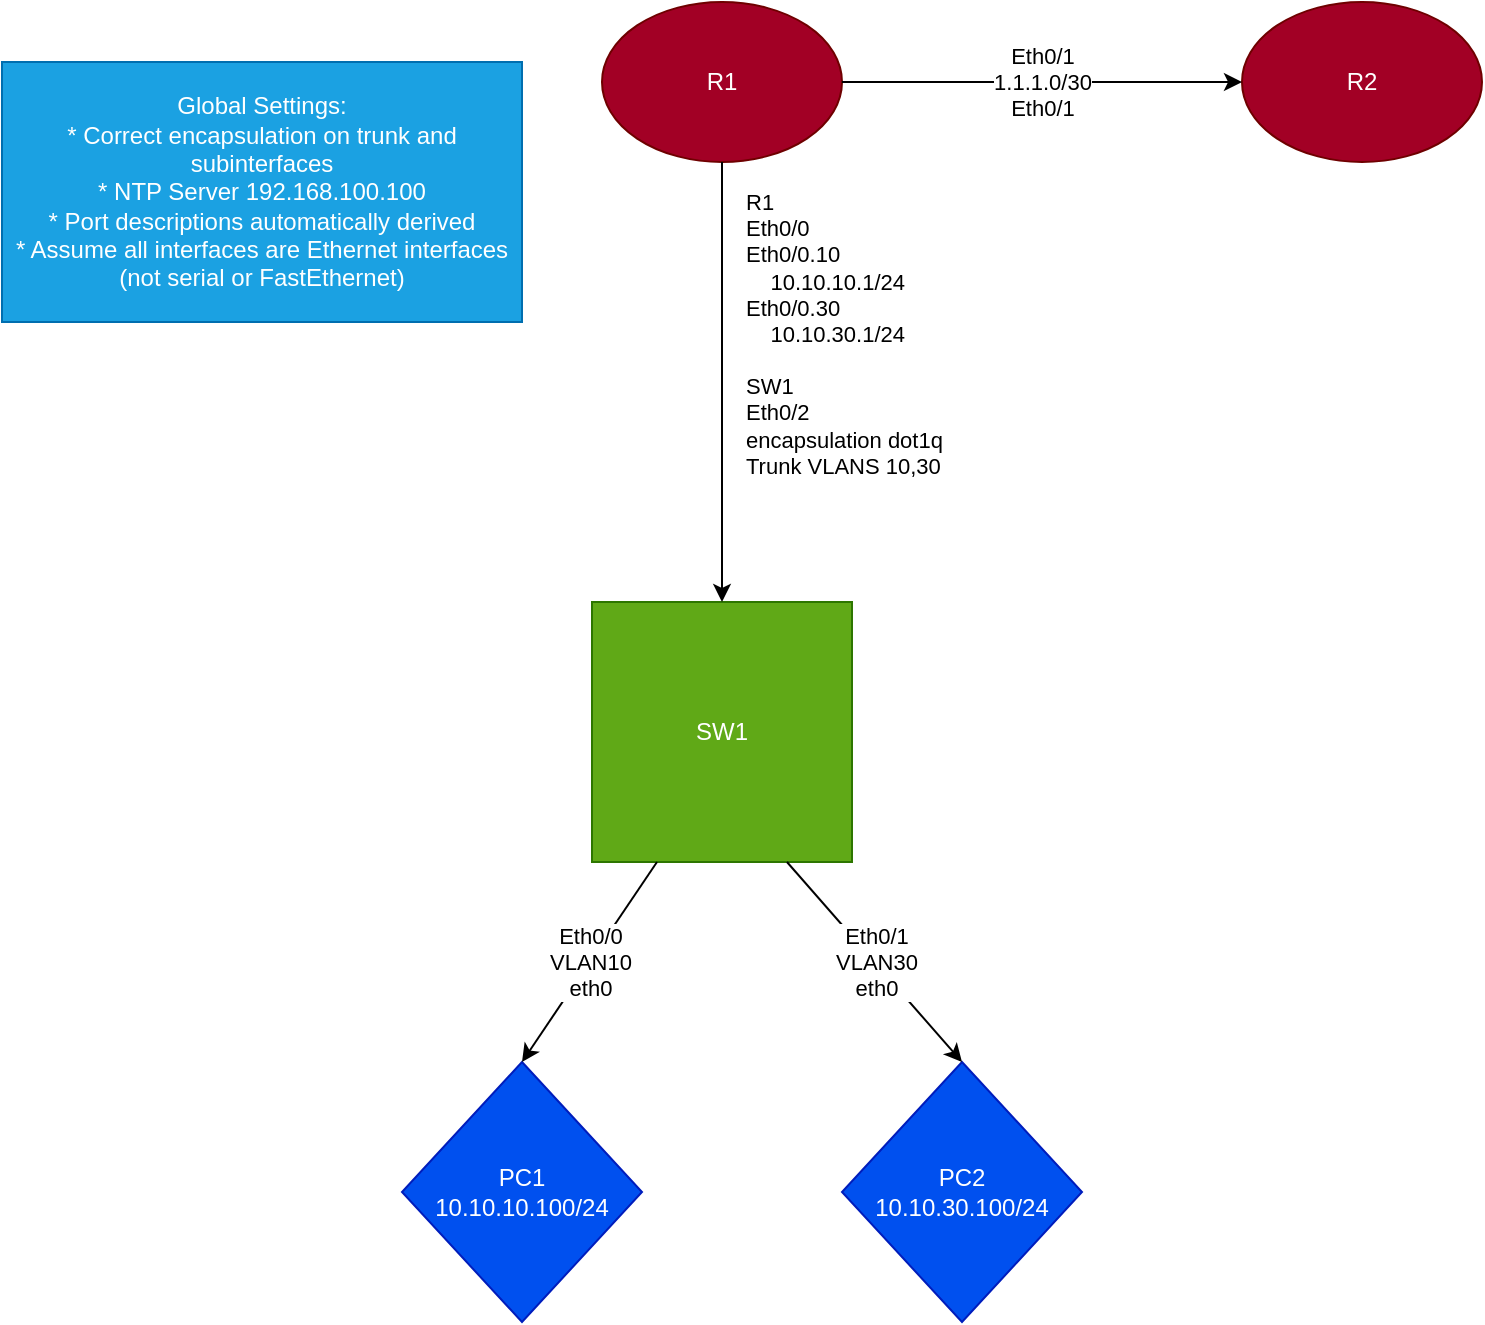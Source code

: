 <mxfile version="26.2.15">
  <diagram name="Page-1" id="_Z23KyMV60q3cjRmK_Ht">
    <mxGraphModel dx="464" dy="471" grid="1" gridSize="10" guides="1" tooltips="1" connect="1" arrows="1" fold="1" page="1" pageScale="1" pageWidth="850" pageHeight="1100" math="0" shadow="0">
      <root>
        <mxCell id="0" />
        <mxCell id="1" parent="0" />
        <mxCell id="DZLL1J4xDUtUSzz_9PGh-1" value="SW1" style="whiteSpace=wrap;html=1;aspect=fixed;fillColor=#60a917;fontColor=#ffffff;strokeColor=#2D7600;" parent="1" vertex="1">
          <mxGeometry x="355" y="400" width="130" height="130" as="geometry" />
        </mxCell>
        <mxCell id="DZLL1J4xDUtUSzz_9PGh-2" value="R1" style="ellipse;whiteSpace=wrap;html=1;fillColor=#a20025;fontColor=#ffffff;strokeColor=#6F0000;" parent="1" vertex="1">
          <mxGeometry x="360" y="100" width="120" height="80" as="geometry" />
        </mxCell>
        <mxCell id="DZLL1J4xDUtUSzz_9PGh-4" value="" style="endArrow=classic;html=1;rounded=0;entryX=0.5;entryY=0;entryDx=0;entryDy=0;exitX=0.5;exitY=1;exitDx=0;exitDy=0;" parent="1" source="DZLL1J4xDUtUSzz_9PGh-2" target="DZLL1J4xDUtUSzz_9PGh-1" edge="1">
          <mxGeometry relative="1" as="geometry">
            <mxPoint x="420" y="190" as="sourcePoint" />
            <mxPoint x="510" y="430" as="targetPoint" />
          </mxGeometry>
        </mxCell>
        <mxCell id="DZLL1J4xDUtUSzz_9PGh-6" value="R1&lt;br&gt;Eth0/0&lt;br&gt;Eth0/0.10&lt;br&gt;&amp;nbsp;&amp;nbsp;&amp;nbsp; 10.10.10.1/24&lt;br&gt;Eth0/0.30&lt;br&gt;&amp;nbsp;&amp;nbsp;&amp;nbsp; 10.10.30.1/24&lt;br&gt;&lt;br&gt;SW1&lt;br&gt;Eth0/2&lt;br&gt;encapsulation dot1q&lt;br&gt;Trunk VLANS 10,30" style="edgeLabel;resizable=0;html=1;;align=left;verticalAlign=bottom;" parent="DZLL1J4xDUtUSzz_9PGh-4" connectable="0" vertex="1">
          <mxGeometry x="-1" relative="1" as="geometry">
            <mxPoint x="10" y="160" as="offset" />
          </mxGeometry>
        </mxCell>
        <mxCell id="DZLL1J4xDUtUSzz_9PGh-9" value="R2" style="ellipse;whiteSpace=wrap;html=1;fillColor=#a20025;fontColor=#ffffff;strokeColor=#6F0000;" parent="1" vertex="1">
          <mxGeometry x="680" y="100" width="120" height="80" as="geometry" />
        </mxCell>
        <mxCell id="DZLL1J4xDUtUSzz_9PGh-16" value="" style="endArrow=classic;html=1;rounded=0;entryX=0;entryY=0.5;entryDx=0;entryDy=0;exitX=1;exitY=0.5;exitDx=0;exitDy=0;" parent="1" source="DZLL1J4xDUtUSzz_9PGh-2" target="DZLL1J4xDUtUSzz_9PGh-9" edge="1">
          <mxGeometry relative="1" as="geometry">
            <mxPoint x="350" y="430" as="sourcePoint" />
            <mxPoint x="510" y="430" as="targetPoint" />
          </mxGeometry>
        </mxCell>
        <mxCell id="DZLL1J4xDUtUSzz_9PGh-17" value="Eth0/1&lt;br&gt;1.1.1.0/30&lt;br&gt;Eth0/1" style="edgeLabel;resizable=0;html=1;;align=center;verticalAlign=middle;" parent="DZLL1J4xDUtUSzz_9PGh-16" connectable="0" vertex="1">
          <mxGeometry relative="1" as="geometry" />
        </mxCell>
        <mxCell id="DZLL1J4xDUtUSzz_9PGh-23" value="PC1&lt;br&gt;10.10.10.100/24" style="rhombus;whiteSpace=wrap;html=1;fillColor=#0050ef;fontColor=#ffffff;strokeColor=#001DBC;" parent="1" vertex="1">
          <mxGeometry x="260" y="630" width="120" height="130" as="geometry" />
        </mxCell>
        <mxCell id="DZLL1J4xDUtUSzz_9PGh-24" value="PC2&lt;br&gt;10.10.30.100/24" style="rhombus;whiteSpace=wrap;html=1;fillColor=#0050ef;fontColor=#ffffff;strokeColor=#001DBC;" parent="1" vertex="1">
          <mxGeometry x="480" y="630" width="120" height="130" as="geometry" />
        </mxCell>
        <mxCell id="DZLL1J4xDUtUSzz_9PGh-25" value="" style="endArrow=classic;html=1;rounded=0;entryX=0.5;entryY=0;entryDx=0;entryDy=0;exitX=0.25;exitY=1;exitDx=0;exitDy=0;" parent="1" source="DZLL1J4xDUtUSzz_9PGh-1" target="DZLL1J4xDUtUSzz_9PGh-23" edge="1">
          <mxGeometry relative="1" as="geometry">
            <mxPoint x="350" y="430" as="sourcePoint" />
            <mxPoint x="510" y="430" as="targetPoint" />
          </mxGeometry>
        </mxCell>
        <mxCell id="DZLL1J4xDUtUSzz_9PGh-26" value="Eth0/0&lt;br&gt;VLAN10&lt;br&gt;eth0" style="edgeLabel;resizable=0;html=1;;align=center;verticalAlign=middle;" parent="DZLL1J4xDUtUSzz_9PGh-25" connectable="0" vertex="1">
          <mxGeometry relative="1" as="geometry" />
        </mxCell>
        <mxCell id="DZLL1J4xDUtUSzz_9PGh-29" value="" style="endArrow=classic;html=1;rounded=0;entryX=0.5;entryY=0;entryDx=0;entryDy=0;exitX=0.75;exitY=1;exitDx=0;exitDy=0;" parent="1" source="DZLL1J4xDUtUSzz_9PGh-1" target="DZLL1J4xDUtUSzz_9PGh-24" edge="1">
          <mxGeometry relative="1" as="geometry">
            <mxPoint x="350" y="430" as="sourcePoint" />
            <mxPoint x="510" y="430" as="targetPoint" />
          </mxGeometry>
        </mxCell>
        <mxCell id="DZLL1J4xDUtUSzz_9PGh-30" value="Eth0/1&lt;br&gt;VLAN30&lt;br&gt;eth0" style="edgeLabel;resizable=0;html=1;;align=center;verticalAlign=middle;" parent="DZLL1J4xDUtUSzz_9PGh-29" connectable="0" vertex="1">
          <mxGeometry relative="1" as="geometry" />
        </mxCell>
        <mxCell id="lncu6gNNt6xf-EPf5wCk-1" value="Global Settings: &lt;br&gt;* Correct encapsulation on trunk and subinterfaces&lt;br&gt;* NTP Server 192.168.100.100&lt;br&gt;* Port descriptions automatically derived&lt;br&gt;* Assume all interfaces are Ethernet interfaces (not serial or FastEthernet)" style="rounded=0;whiteSpace=wrap;html=1;fillColor=#1ba1e2;fontColor=#ffffff;strokeColor=#006EAF;" parent="1" vertex="1">
          <mxGeometry x="60" y="130" width="260" height="130" as="geometry" />
        </mxCell>
      </root>
    </mxGraphModel>
  </diagram>
</mxfile>
